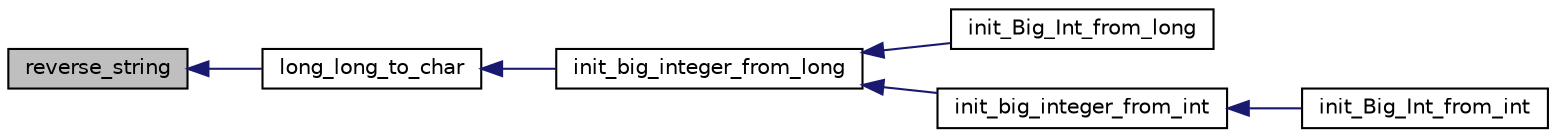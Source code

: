 digraph "reverse_string"
{
  edge [fontname="Helvetica",fontsize="10",labelfontname="Helvetica",labelfontsize="10"];
  node [fontname="Helvetica",fontsize="10",shape=record];
  rankdir="LR";
  Node1 [label="reverse_string",height=0.2,width=0.4,color="black", fillcolor="grey75", style="filled" fontcolor="black"];
  Node1 -> Node2 [dir="back",color="midnightblue",fontsize="10",style="solid",fontname="Helvetica"];
  Node2 [label="long_long_to_char",height=0.2,width=0.4,color="black", fillcolor="white", style="filled",URL="$big__integer__impl_8c.html#a8906be19bb42c9a4ac1cb54387ee01d0"];
  Node2 -> Node3 [dir="back",color="midnightblue",fontsize="10",style="solid",fontname="Helvetica"];
  Node3 [label="init_big_integer_from_long",height=0.2,width=0.4,color="black", fillcolor="white", style="filled",URL="$big__integer__impl_8c.html#a2ea84ff52859d3887e65b120068c0158"];
  Node3 -> Node4 [dir="back",color="midnightblue",fontsize="10",style="solid",fontname="Helvetica"];
  Node4 [label="init_Big_Int_from_long",height=0.2,width=0.4,color="black", fillcolor="white", style="filled",URL="$big__integer_8c.html#a0c2885b6802e073ab77344b7323b4880"];
  Node3 -> Node5 [dir="back",color="midnightblue",fontsize="10",style="solid",fontname="Helvetica"];
  Node5 [label="init_big_integer_from_int",height=0.2,width=0.4,color="black", fillcolor="white", style="filled",URL="$big__integer__impl_8c.html#a4c0bcb12462f0ee91ab4e2a50648959d"];
  Node5 -> Node6 [dir="back",color="midnightblue",fontsize="10",style="solid",fontname="Helvetica"];
  Node6 [label="init_Big_Int_from_int",height=0.2,width=0.4,color="black", fillcolor="white", style="filled",URL="$big__integer_8c.html#a70280d3fbe2128f5bd1801dddcb781c1"];
}
